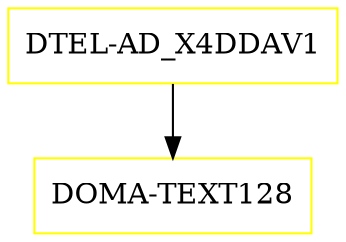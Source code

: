 digraph G {
  "DTEL-AD_X4DDAV1" [shape=box,color=yellow];
  "DOMA-TEXT128" [shape=box,color=yellow,URL="./DOMA_TEXT128.html"];
  "DTEL-AD_X4DDAV1" -> "DOMA-TEXT128";
}

